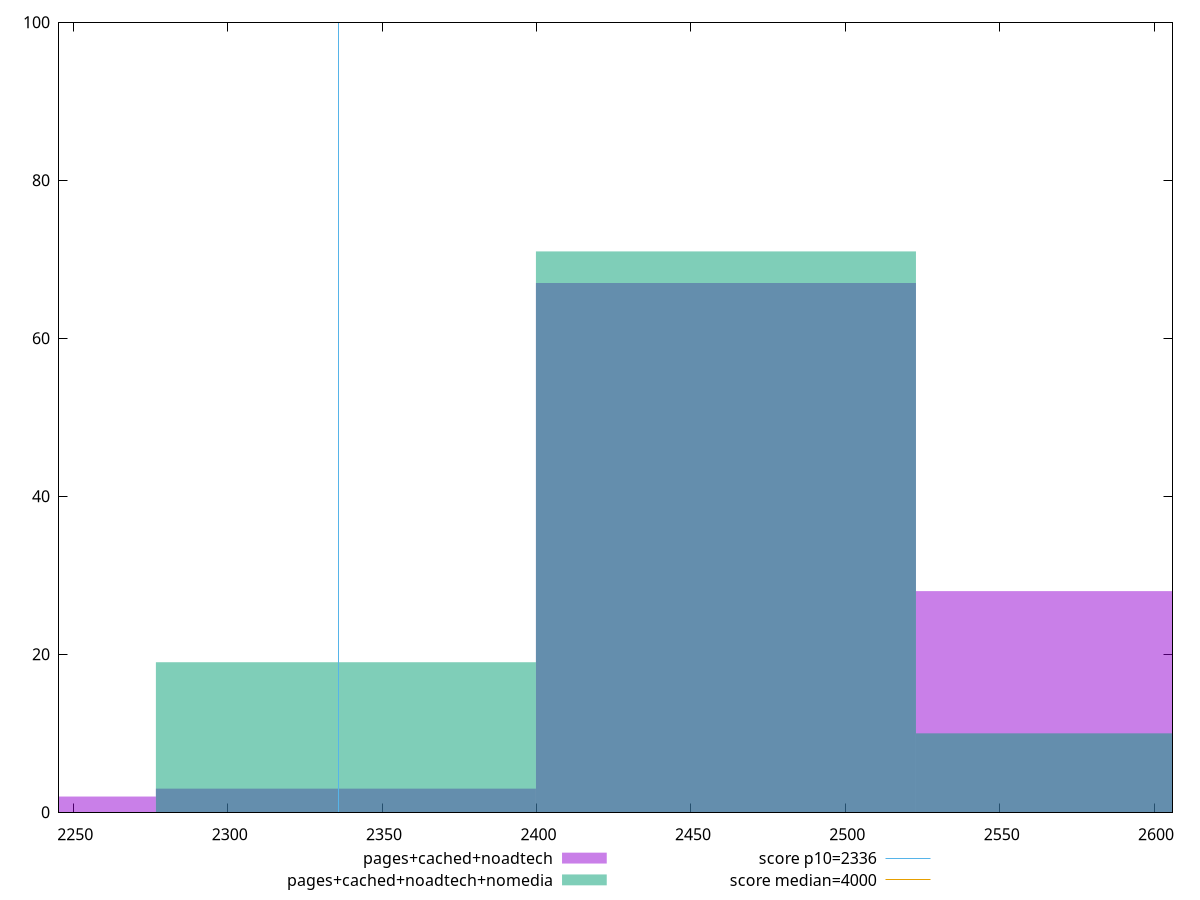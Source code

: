 reset

$pagesCachedNoadtech <<EOF
2461.3459093484785 67
2584.413204815902 28
2338.2786138810543 3
2215.2113184136306 2
EOF

$pagesCachedNoadtechNomedia <<EOF
2338.2786138810543 19
2461.3459093484785 71
2584.413204815902 10
EOF

set key outside below
set boxwidth 123.06729546742392
set xrange [2245.366:2605.9575000000004]
set yrange [0:100]
set trange [0:100]
set style fill transparent solid 0.5 noborder

set parametric
set terminal svg size 640, 500 enhanced background rgb 'white'
set output "report_00011_2021-02-09T10:53:21.242Z/first-meaningful-paint/comparison/histogram/2_vs_3.svg"

plot $pagesCachedNoadtech title "pages+cached+noadtech" with boxes, \
     $pagesCachedNoadtechNomedia title "pages+cached+noadtech+nomedia" with boxes, \
     2336,t title "score p10=2336", \
     4000,t title "score median=4000"

reset
